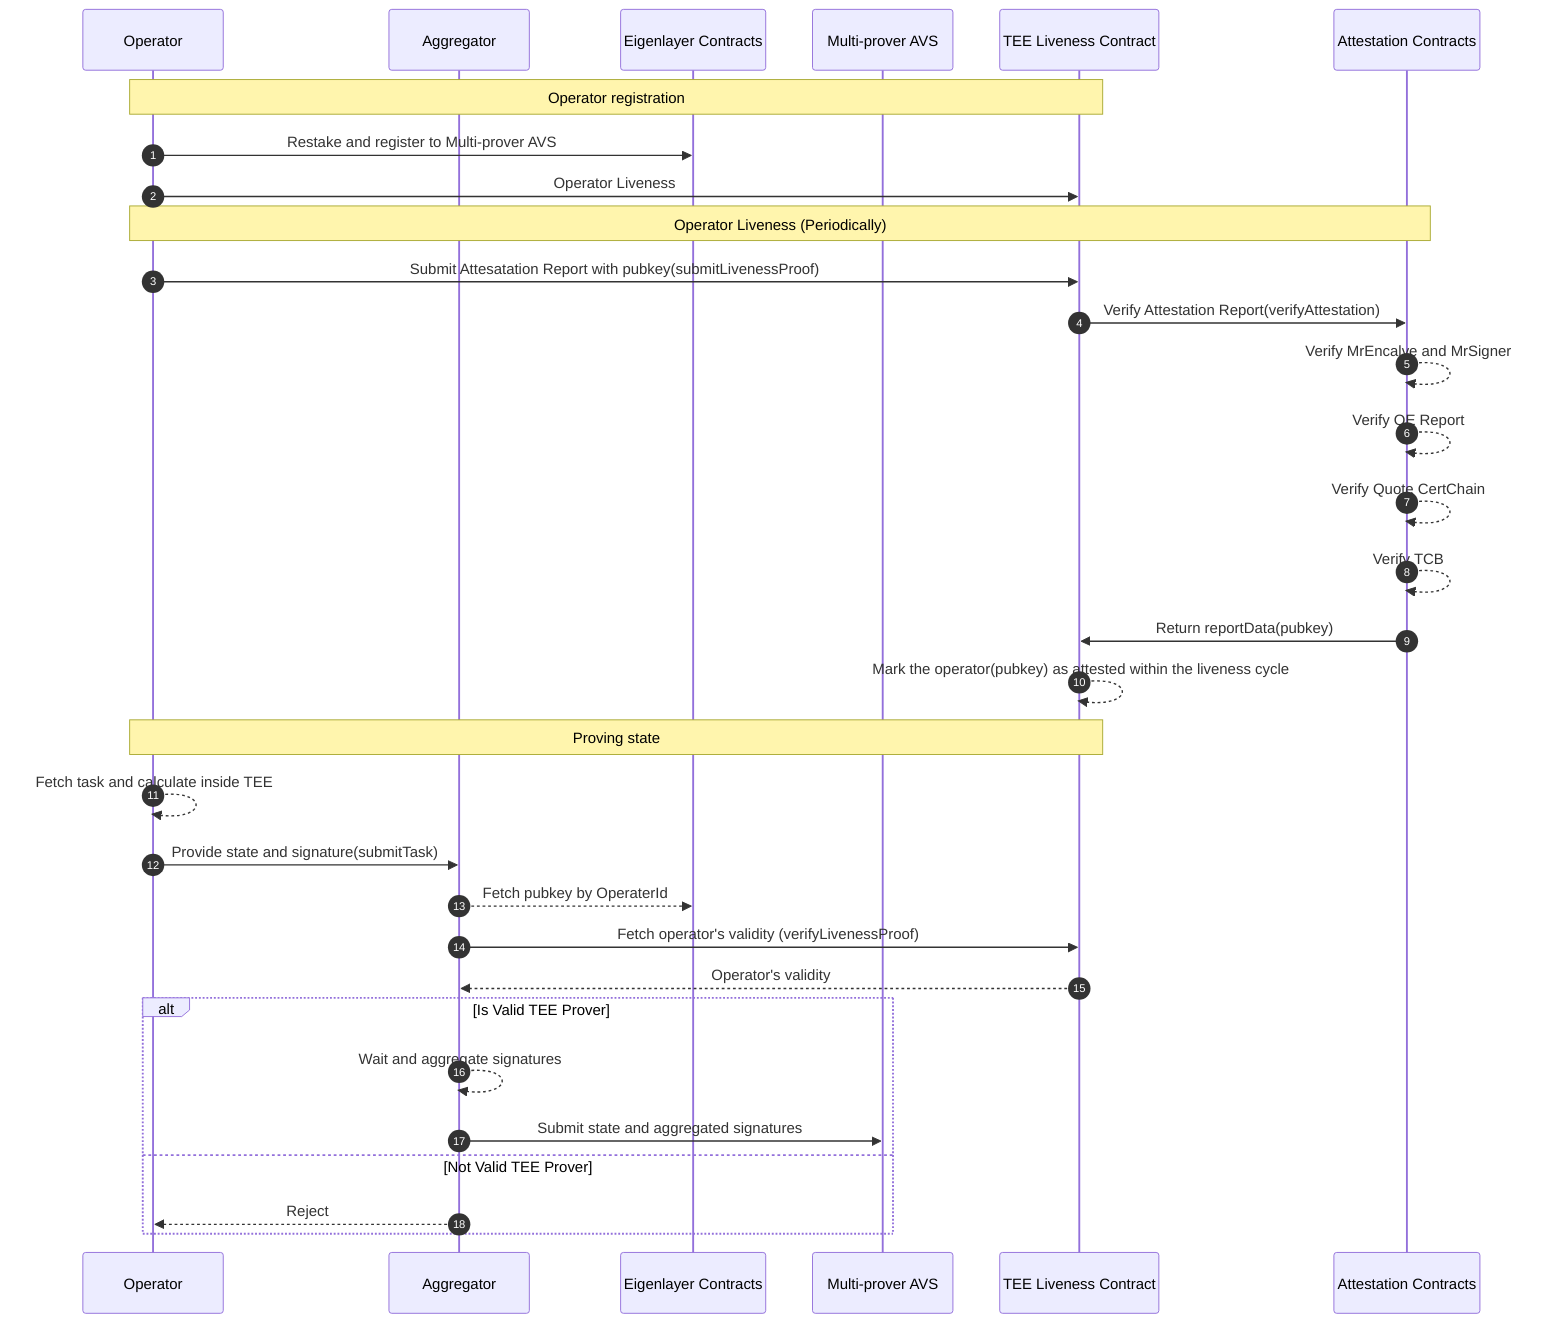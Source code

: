 sequenceDiagram
  autonumber
    participant O as Operator
    participant A as Aggregator
    participant EC as Eigenlayer Contracts
    participant M as Multi-prover AVS
    participant L as TEE Liveness Contract
    participant AC as Attestation Contracts
 
Note over O,L: Operator registration
O->>EC: Restake and register to Multi-prover AVS
O->>L: Operator Liveness

Note over O,AC: Operator Liveness (Periodically)
O->>L: Submit Attesatation Report with pubkey(submitLivenessProof)
L->>AC: Verify Attestation Report(verifyAttestation)
AC-->>AC: Verify MrEncalve and MrSigner
AC-->>AC: Verify QE Report
AC-->>AC: Verify Quote CertChain
AC-->>AC: Verify TCB
AC->>L: Return reportData(pubkey)
L-->>L: Mark the operator(pubkey) as attested within the liveness cycle
 

Note over O,L: Proving state
O-->>O: Fetch task and calculate inside TEE
O->>A: Provide state and signature(submitTask)
A-->>EC: Fetch pubkey by OperaterId
A->>L: Fetch operator's validity (verifyLivenessProof)
L-->>A: Operator's validity

alt Is Valid TEE Prover
A-->>A: Wait and aggregate signatures
A->>M: Submit state and aggregated signatures
else Not Valid TEE Prover
A-->>O: Reject
end